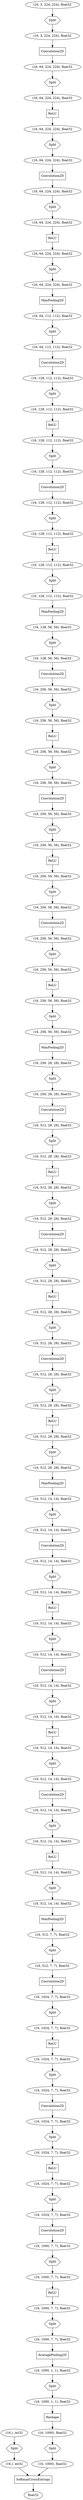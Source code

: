 digraph graphname{140126217625680 [shape="hexagon",label="Split"];140126217665232 [shape="oval",label="(16, 256, 56, 56), float32"];140126217273680 [shape="box",label="Convolution2D"];140126217627024 [shape="oval",label="(16, 128, 112, 112), float32"];140126217687120 [shape="box",label="Convolution2D"];140126217629648 [shape="hexagon",label="Split"];140126217274832 [shape="oval",label="(16, 512, 14, 14), float32"];140126217782032 [shape="box",label="Convolution2D"];140126217782160 [shape="oval",label="(16, 512, 14, 14), float32"];140126217274320 [shape="oval",label="(16, 512, 14, 14), float32"];140126217665488 [shape="oval",label="(16, 256, 56, 56), float32"];140126217782352 [shape="oval",label="(16, 512, 14, 14), float32"];140126912861712 [shape="hexagon",label="Split"];140126217689680 [shape="oval",label="(16, 256, 56, 56), float32"];140126217626832 [shape="oval",label="(16, 128, 112, 112), float32"];140126217274640 [shape="oval",label="(16, 512, 14, 14), float32"];140126252006544 [shape="box",label="ReLU"];140126217782608 [shape="oval",label="(16, 512, 14, 14), float32"];140126217739152 [shape="hexagon",label="Split"];140126217274768 [shape="oval",label="(16, 512, 14, 14), float32"];140126217782736 [shape="box",label="ReLU"];140126217274896 [shape="box",label="ReLU"];140126217322256 [shape="box",label="SoftmaxCrossEntropy"];140126217687696 [shape="oval",label="(16, 256, 56, 56), float32"];140126252007376 [shape="hexagon",label="Split"];140126217782992 [shape="hexagon",label="Split"];140126217321424 [shape="hexagon",label="Split"];140126217275152 [shape="box",label="MaxPooling2D"];140126217627280 [shape="oval",label="(16, 128, 112, 112), float32"];140126217355600 [shape="oval",label="float32"];140126217627664 [shape="hexagon",label="Split"];140126217739280 [shape="hexagon",label="Split"];140126217275536 [shape="hexagon",label="Split"];140126217275600 [shape="hexagon",label="Split"];140126217626704 [shape="box",label="Convolution2D"];140126217721552 [shape="oval",label="(16, 512, 28, 28), float32"];140126217783568 [shape="hexagon",label="Split"];140126217783632 [shape="box",label="Convolution2D"];140126217662992 [shape="hexagon",label="Split"];140126217690192 [shape="oval",label="(16, 256, 56, 56), float32"];140126217690000 [shape="oval",label="(16, 256, 56, 56), float32"];140126217628240 [shape="hexagon",label="Split"];140126217627408 [shape="box",label="ReLU"];140126217628304 [shape="box",label="Convolution2D"];140126217598352 [shape="oval",label="(16, 64, 224, 224), float32"];140126217598480 [shape="box",label="ReLU"];140126217276240 [shape="oval",label="(16, 512, 7, 7), float32"];140126217690256 [shape="box",label="ReLU"];140126251953680 [shape="hexagon",label="Split"];140126217784272 [shape="oval",label="(16, 512, 14, 14), float32"];140126217720336 [shape="oval",label="(16, 256, 28, 28), float32"];140126217599184 [shape="hexagon",label="Split"];140126217305296 [shape="oval",label="(16, 1024, 7, 7), float32"];140126217784592 [shape="oval",label="(16, 512, 14, 14), float32"];140126251953488 [shape="oval",label="(16,), int32"];140126217688976 [shape="hexagon",label="Split"];140126217784720 [shape="oval",label="(16, 512, 14, 14), float32"];140126217322320 [shape="hexagon",label="Split"];140126217663056 [shape="oval",label="(16, 128, 112, 112), float32"];140126217784848 [shape="box",label="ReLU"];140126217600016 [shape="oval",label="(16, 64, 112, 112), float32"];140126217277008 [shape="oval",label="(16, 512, 7, 7), float32"];140126217628944 [shape="oval",label="(16, 128, 112, 112), float32"];140126217784976 [shape="hexagon",label="Split"];140126217785040 [shape="oval",label="(16, 512, 14, 14), float32"];140126217277200 [shape="box",label="Convolution2D"];140126217629520 [shape="box",label="ReLU"];140126217720464 [shape="hexagon",label="Split"];140126217277328 [shape="oval",label="(16, 1024, 7, 7), float32"];140126217740240 [shape="oval",label="(16, 512, 14, 14), float32"];140126217785296 [shape="hexagon",label="Split"];140126913494352 [shape="box",label="MaxPooling2D"];140126217736272 [shape="oval",label="(16, 512, 28, 28), float32"];140126217302160 [shape="oval",label="(16, 1024, 7, 7), float32"];140126217597136 [shape="box",label="Convolution2D"];140126217736464 [shape="oval",label="(16, 512, 28, 28), float32"];140126217318736 [shape="oval",label="(16, 1000, 7, 7), float32"];140126217629072 [shape="box",label="MaxPooling2D"];140126217302416 [shape="oval",label="(16, 1024, 7, 7), float32"];140126217302480 [shape="hexagon",label="Split"];140126217664592 [shape="oval",label="(16, 128, 56, 56), float32"];140126217736720 [shape="hexagon",label="Split"];140126217318992 [shape="oval",label="(16, 1000, 7, 7), float32"];140126217598416 [shape="oval",label="(16, 64, 224, 224), float32"];140126217626384 [shape="oval",label="(16, 64, 112, 112), float32"];140126217319056 [shape="oval",label="(16, 1000, 7, 7), float32"];140126217319120 [shape="box",label="ReLU"];140126252004752 [shape="box",label="Convolution2D"];140126217302800 [shape="hexagon",label="Split"];140126217690896 [shape="hexagon",label="Split"];140126217688016 [shape="oval",label="(16, 256, 56, 56), float32"];140126217737232 [shape="oval",label="(16, 512, 28, 28), float32"];140126217319504 [shape="box",label="AveragePooling2D"];140126252006928 [shape="hexagon",label="Split"];140126217737360 [shape="box",label="Convolution2D"];140126217688272 [shape="box",label="ReLU"];140126217783504 [shape="oval",label="(16, 512, 14, 14), float32"];140126217303312 [shape="oval",label="(16, 1024, 7, 7), float32"];140126217276368 [shape="hexagon",label="Split"];140126217688400 [shape="hexagon",label="Split"];140126251952400 [shape="oval",label="(16, 3, 224, 224), float32"];140126217303440 [shape="box",label="Convolution2D"];140126217319888 [shape="hexagon",label="Split"];140126217629264 [shape="oval",label="(16, 128, 112, 112), float32"];140126217319952 [shape="hexagon",label="Split"];140126252006416 [shape="oval",label="(16, 64, 224, 224), float32"];140126217721424 [shape="box",label="Convolution2D"];140126252005648 [shape="oval",label="(16, 64, 224, 224), float32"];140126217320144 [shape="oval",label="(16, 1000, 1, 1), float32"];140126217597904 [shape="oval",label="(16, 64, 224, 224), float32"];140126217738000 [shape="oval",label="(16, 512, 28, 28), float32"];140126217688912 [shape="oval",label="(16, 256, 56, 56), float32"];140126252007056 [shape="oval",label="(16, 64, 224, 224), float32"];140126217721744 [shape="oval",label="(16, 512, 28, 28), float32"];140126217689040 [shape="box",label="Convolution2D"];140126217304400 [shape="oval",label="(16, 1024, 7, 7), float32"];140126217304080 [shape="oval",label="(16, 1024, 7, 7), float32"];140126217738320 [shape="oval",label="(16, 512, 28, 28), float32"];140126217722000 [shape="oval",label="(16, 512, 28, 28), float32"];140126217738448 [shape="oval",label="(16, 512, 28, 28), float32"];140126217629392 [shape="oval",label="(16, 128, 112, 112), float32"];140126217722128 [shape="box",label="ReLU"];140126217690128 [shape="oval",label="(16, 256, 56, 56), float32"];140126217738576 [shape="box",label="ReLU"];140126217664912 [shape="box",label="Convolution2D"];140126217304528 [shape="oval",label="(16, 1024, 7, 7), float32"];140126217688144 [shape="oval",label="(16, 256, 56, 56), float32"];140126217722384 [shape="hexagon",label="Split"];140126217738832 [shape="box",label="MaxPooling2D"];140126217663952 [shape="hexagon",label="Split"];140126217740048 [shape="hexagon",label="Split"];140126217306064 [shape="oval",label="(16, 1000, 7, 7), float32"];140126217304784 [shape="hexagon",label="Split"];140126252005840 [shape="oval",label="(16, 64, 224, 224), float32"];140126217321360 [shape="box",label="Reshape"];140126217739216 [shape="oval",label="(16, 512, 28, 28), float32"];140126217598224 [shape="oval",label="(16, 64, 224, 224), float32"];140126217666384 [shape="oval",label="(16, 256, 56, 56), float32"];140126217722896 [shape="oval",label="(16, 512, 28, 28), float32"];140126217722960 [shape="hexagon",label="Split"];140126217665040 [shape="oval",label="(16, 256, 56, 56), float32"];140126217723024 [shape="box",label="Convolution2D"];140126251953552 [shape="box",label="Convolution2D"];140126217321680 [shape="oval",label="(16, 1000), float32"];140126217305360 [shape="hexagon",label="Split"];140126217665872 [shape="hexagon",label="Split"];140126217322384 [shape="oval",label="(16,), int32"];140126217690512 [shape="box",label="MaxPooling2D"];140126217665616 [shape="box",label="ReLU"];140126217321936 [shape="oval",label="(16, 1000, 1, 1), float32"];140126217304656 [shape="box",label="ReLU"];140126217322000 [shape="hexagon",label="Split"];140126251953744 [shape="oval",label="(16, 3, 224, 224), float32"];140126217628176 [shape="oval",label="(16, 128, 112, 112), float32"];140126217721104 [shape="oval",label="(16, 256, 28, 28), float32"];140126217739920 [shape="oval",label="(16, 512, 14, 14), float32"];140126217322192 [shape="oval",label="(16, 1000), float32"];140126217277392 [shape="box",label="ReLU"];140126217723664 [shape="oval",label="(16, 512, 28, 28), float32"];140126217666448 [shape="hexagon",label="Split"];140126217690960 [shape="hexagon",label="Split"];140126217723792 [shape="hexagon",label="Split"];140126217723856 [shape="box",label="ReLU"];140126217663824 [shape="oval",label="(16, 128, 56, 56), float32"];140126217738832 -> 140126217739920;140126217629520 -> 140126217629392;140126217687120 -> 140126217689680;140126217687696 -> 140126217688976;140126217721552 -> 140126217722960;140126252005840 -> 140126252006544;140126217274640 -> 140126217274896;140126217628176 -> 140126217626704;140126217321424 -> 140126217322192;140126217629072 -> 140126217663824;140126217663824 -> 140126217663952;140126217736720 -> 140126217737232;140126217274832 -> 140126217275152;140126252004752 -> 140126217597904;140126251953488 -> 140126217322320;140126217306064 -> 140126217319952;140126217319888 -> 140126217319056;140126217277200 -> 140126217304080;140126217303312 -> 140126217277200;140126217690512 -> 140126217720336;140126217322000 -> 140126217321936;140126913494352 -> 140126217600016;140126217688912 -> 140126217687120;140126217782608 -> 140126217782992;140126217597904 -> 140126217599184;140126217273680 -> 140126217277328;140126217302416 -> 140126217302800;140126217690896 -> 140126217690192;140126251953744 -> 140126251953552;140126217738320 -> 140126217738576;140126217319056 -> 140126217319504;140126217736272 -> 140126217723856;140126217627280 -> 140126217627664;140126217784976 -> 140126217785040;140126217782992 -> 140126217783504;140126217628240 -> 140126217627024;140126217721104 -> 140126217689040;140126251953552 -> 140126252005648;140126217319504 -> 140126217320144;140126217663952 -> 140126217664592;140126217302160 -> 140126217277392;140126217304528 -> 140126217304784;140126217628944 -> 140126217629648;140126217665872 -> 140126217666384;140126217626384 -> 140126217597136;140126217720464 -> 140126217721104;140126217690256 -> 140126217690128;140126217721424 -> 140126217723664;140126217783632 -> 140126217274320;140126217690128 -> 140126217690896;140126217722960 -> 140126217721744;140126217321680 -> 140126217321424;140126217627664 -> 140126217628176;140126217784848 -> 140126217784720;140126217303440 -> 140126217306064;140126217322384 -> 140126217322256;140126217666448 -> 140126217665232;140126252005648 -> 140126252007376;140126217627024 -> 140126217627408;140126217784592 -> 140126217784848;140126217722384 -> 140126217722896;140126217690192 -> 140126217690512;140126217598416 -> 140126913494352;140126217274320 -> 140126217275600;140126217274768 -> 140126217275536;140126217690000 -> 140126217690256;140126217597136 -> 140126217626832;140126217277328 -> 140126217302480;140126217738448 -> 140126217739152;140126217665232 -> 140126217665616;140126217626832 -> 140126217628240;140126217275600 -> 140126217274640;140126217723664 -> 140126217723792;140126217720336 -> 140126217720464;140126217784720 -> 140126217784976;140126217688400 -> 140126217688912;140126217320144 -> 140126217322000;140126217722128 -> 140126217722000;140126217304656 -> 140126217304528;140126217321360 -> 140126217321680;140126217319120 -> 140126217318992;140126217739280 -> 140126217738320;140126217625680 -> 140126217626384;140126217276368 -> 140126217277008;140126217723024 -> 140126217738000;140126217739152 -> 140126217739216;140126217628304 -> 140126217665040;140126252007056 -> 140126252004752;140126217665488 -> 140126217665872;140126217663056 -> 140126217629072;140126217600016 -> 140126217625680;140126251953680 -> 140126251953744;140126217318992 -> 140126217319888;140126252006544 -> 140126252006416;140126217723856 -> 140126217736464;140126217722000 -> 140126217722384;140126217740240 -> 140126217737360;140126217598480 -> 140126217598352;140126217736464 -> 140126217736720;140126217664912 -> 140126217687696;140126217783504 -> 140126217782032;140126217689680 -> 140126217690960;140126217739920 -> 140126217740048;140126217277392 -> 140126217302416;140126217599184 -> 140126217598224;140126217318736 -> 140126217319120;140126217277008 -> 140126217273680;140126252007376 -> 140126252005840;140126217664592 -> 140126217628304;140126217740048 -> 140126217740240;140126217598224 -> 140126217598480;140126217304080 -> 140126217305360;140126217322256 -> 140126217355600;140126217688144 -> 140126217688400;140126912861712 -> 140126217598416;140126217302800 -> 140126217303312;140126217304784 -> 140126217305296;140126217785296 -> 140126217784592;140126217629392 -> 140126217662992;140126217722896 -> 140126217721424;140126217723792 -> 140126217736272;140126217738000 -> 140126217739280;140126217782352 -> 140126217782736;140126217688272 -> 140126217688144;140126217688016 -> 140126217688272;140126217721744 -> 140126217722128;140126217737360 -> 140126217782160;140126217662992 -> 140126217663056;140126217629264 -> 140126217629520;140126217783568 -> 140126217782352;140126217782160 -> 140126217783568;140126217688976 -> 140126217688016;140126217302480 -> 140126217302160;140126217322320 -> 140126217322384;140126217322192 -> 140126217322256;140126252006928 -> 140126252007056;140126217738576 -> 140126217738448;140126217665040 -> 140126217666448;140126217666384 -> 140126217664912;140126217275152 -> 140126217276240;140126217305296 -> 140126217303440;140126252006416 -> 140126252006928;140126217305360 -> 140126217304400;140126251952400 -> 140126251953680;140126217626704 -> 140126217628944;140126217739216 -> 140126217738832;140126217274896 -> 140126217274768;140126217690960 -> 140126217690000;140126217782032 -> 140126217784272;140126217782736 -> 140126217782608;140126217275536 -> 140126217274832;140126217737232 -> 140126217723024;140126217629648 -> 140126217629264;140126217665616 -> 140126217665488;140126217627408 -> 140126217627280;140126217319952 -> 140126217318736;140126217784272 -> 140126217785296;140126217276240 -> 140126217276368;140126217689040 -> 140126217721552;140126217598352 -> 140126912861712;140126217321936 -> 140126217321360;140126217785040 -> 140126217783632;140126217304400 -> 140126217304656;}